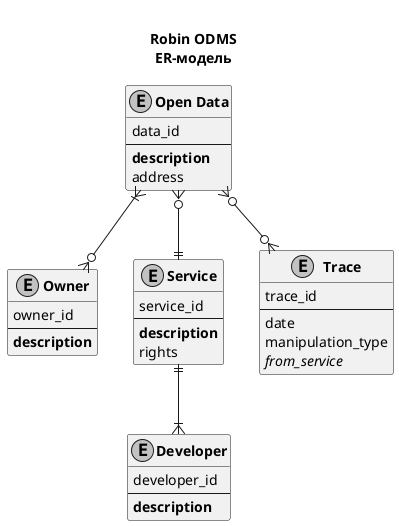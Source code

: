 @startuml ER-model

skinparam monochrome true
skinparam	shadowing false

title
  <font size=14 color=black>
	<b>Robin ODMS
	ER-модель
end title

entity "<b>Open Data" as Data {
	data_id
	--
	**description**
	address
}

entity "<b>Owner" as Owner {
	owner_id
	--
	**description**
}

entity "<b>Service" as Service {
	service_id
	--
	**description**
	rights
}

entity "<b>Developer" as Developer {
	developer_id
	--
	**description**
}

entity "<b>Trace" as Trace {
	trace_id
	--
	date
	manipulation_type
	<i>from_service
}

Data }|--o{ Owner
Data }o--|| Service
Data }o--o{ Trace
Service ||--|{ Developer

@enduml
